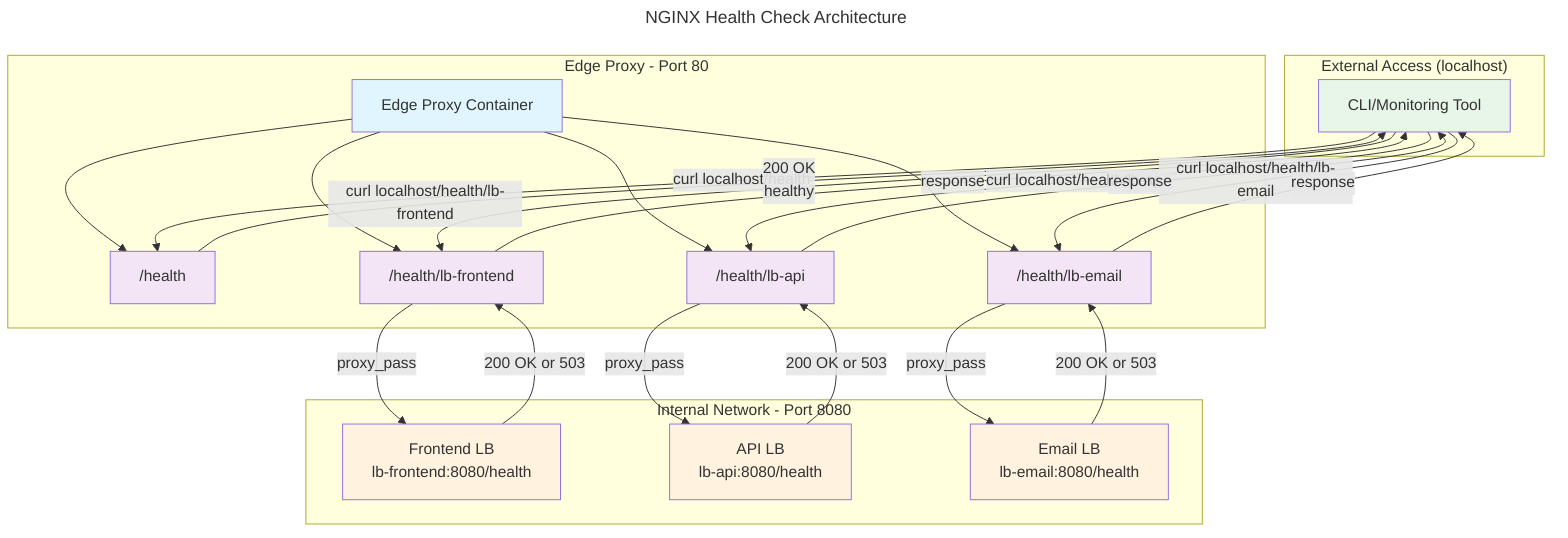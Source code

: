 ---
title: NGINX Health Check Architecture
---
graph TB
    subgraph "External Access (localhost)"
        CLI[CLI/Monitoring Tool]
    end
    
    subgraph "Edge Proxy - Port 80"
        EDGE[Edge Proxy Container]
        H1["/health"]
        H2["/health/lb-frontend"]
        H3["/health/lb-api"]
        H4["/health/lb-email"]
        
        EDGE --> H1
        EDGE --> H2
        EDGE --> H3
        EDGE --> H4
    end
    
    subgraph "Internal Network - Port 8080"
        LBF[Frontend LB<br/>lb-frontend:8080/health]
        LBA[API LB<br/>lb-api:8080/health]
        LBE[Email LB<br/>lb-email:8080/health]
    end
    
    CLI -->|"curl localhost/health"| H1
    CLI -->|"curl localhost/health/lb-frontend"| H2
    CLI -->|"curl localhost/health/lb-api"| H3
    CLI -->|"curl localhost/health/lb-email"| H4
    
    H1 -->|"200 OK<br/>healthy"| CLI
    
    H2 -->|proxy_pass| LBF
    H3 -->|proxy_pass| LBA
    H4 -->|proxy_pass| LBE
    
    LBF -->|"200 OK or 503"| H2
    LBA -->|"200 OK or 503"| H3
    LBE -->|"200 OK or 503"| H4
    
    H2 -->|"response"| CLI
    H3 -->|"response"| CLI
    H4 -->|"response"| CLI
    
    style EDGE fill:#e1f5fe
    style LBF fill:#fff3e0
    style LBA fill:#fff3e0
    style LBE fill:#fff3e0
    style CLI fill:#e8f5e9
    style H1 fill:#f3e5f5
    style H2 fill:#f3e5f5
    style H3 fill:#f3e5f5
    style H4 fill:#f3e5f5